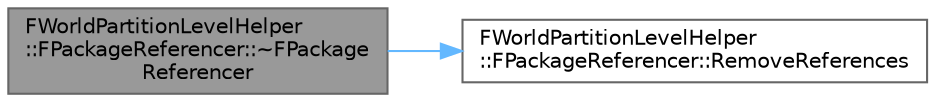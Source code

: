 digraph "FWorldPartitionLevelHelper::FPackageReferencer::~FPackageReferencer"
{
 // INTERACTIVE_SVG=YES
 // LATEX_PDF_SIZE
  bgcolor="transparent";
  edge [fontname=Helvetica,fontsize=10,labelfontname=Helvetica,labelfontsize=10];
  node [fontname=Helvetica,fontsize=10,shape=box,height=0.2,width=0.4];
  rankdir="LR";
  Node1 [id="Node000001",label="FWorldPartitionLevelHelper\l::FPackageReferencer::~FPackage\lReferencer",height=0.2,width=0.4,color="gray40", fillcolor="grey60", style="filled", fontcolor="black",tooltip=" "];
  Node1 -> Node2 [id="edge1_Node000001_Node000002",color="steelblue1",style="solid",tooltip=" "];
  Node2 [id="Node000002",label="FWorldPartitionLevelHelper\l::FPackageReferencer::RemoveReferences",height=0.2,width=0.4,color="grey40", fillcolor="white", style="filled",URL="$d5/d16/structFWorldPartitionLevelHelper_1_1FPackageReferencer.html#a8abf7628a03d989933ab7cf11b51b386",tooltip=" "];
}
